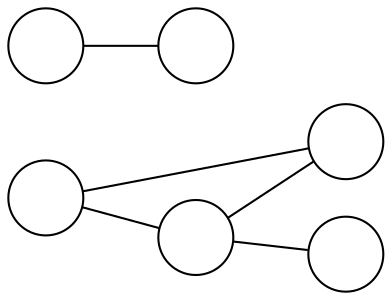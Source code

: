 digraph G {
  graph [rankdir = LR]
  node [label = "", shape = circle];
  edge [dir = none];
  1 -> 2 -> 3 -> 1;
  2 -> 4;
  5 -> 6;
}